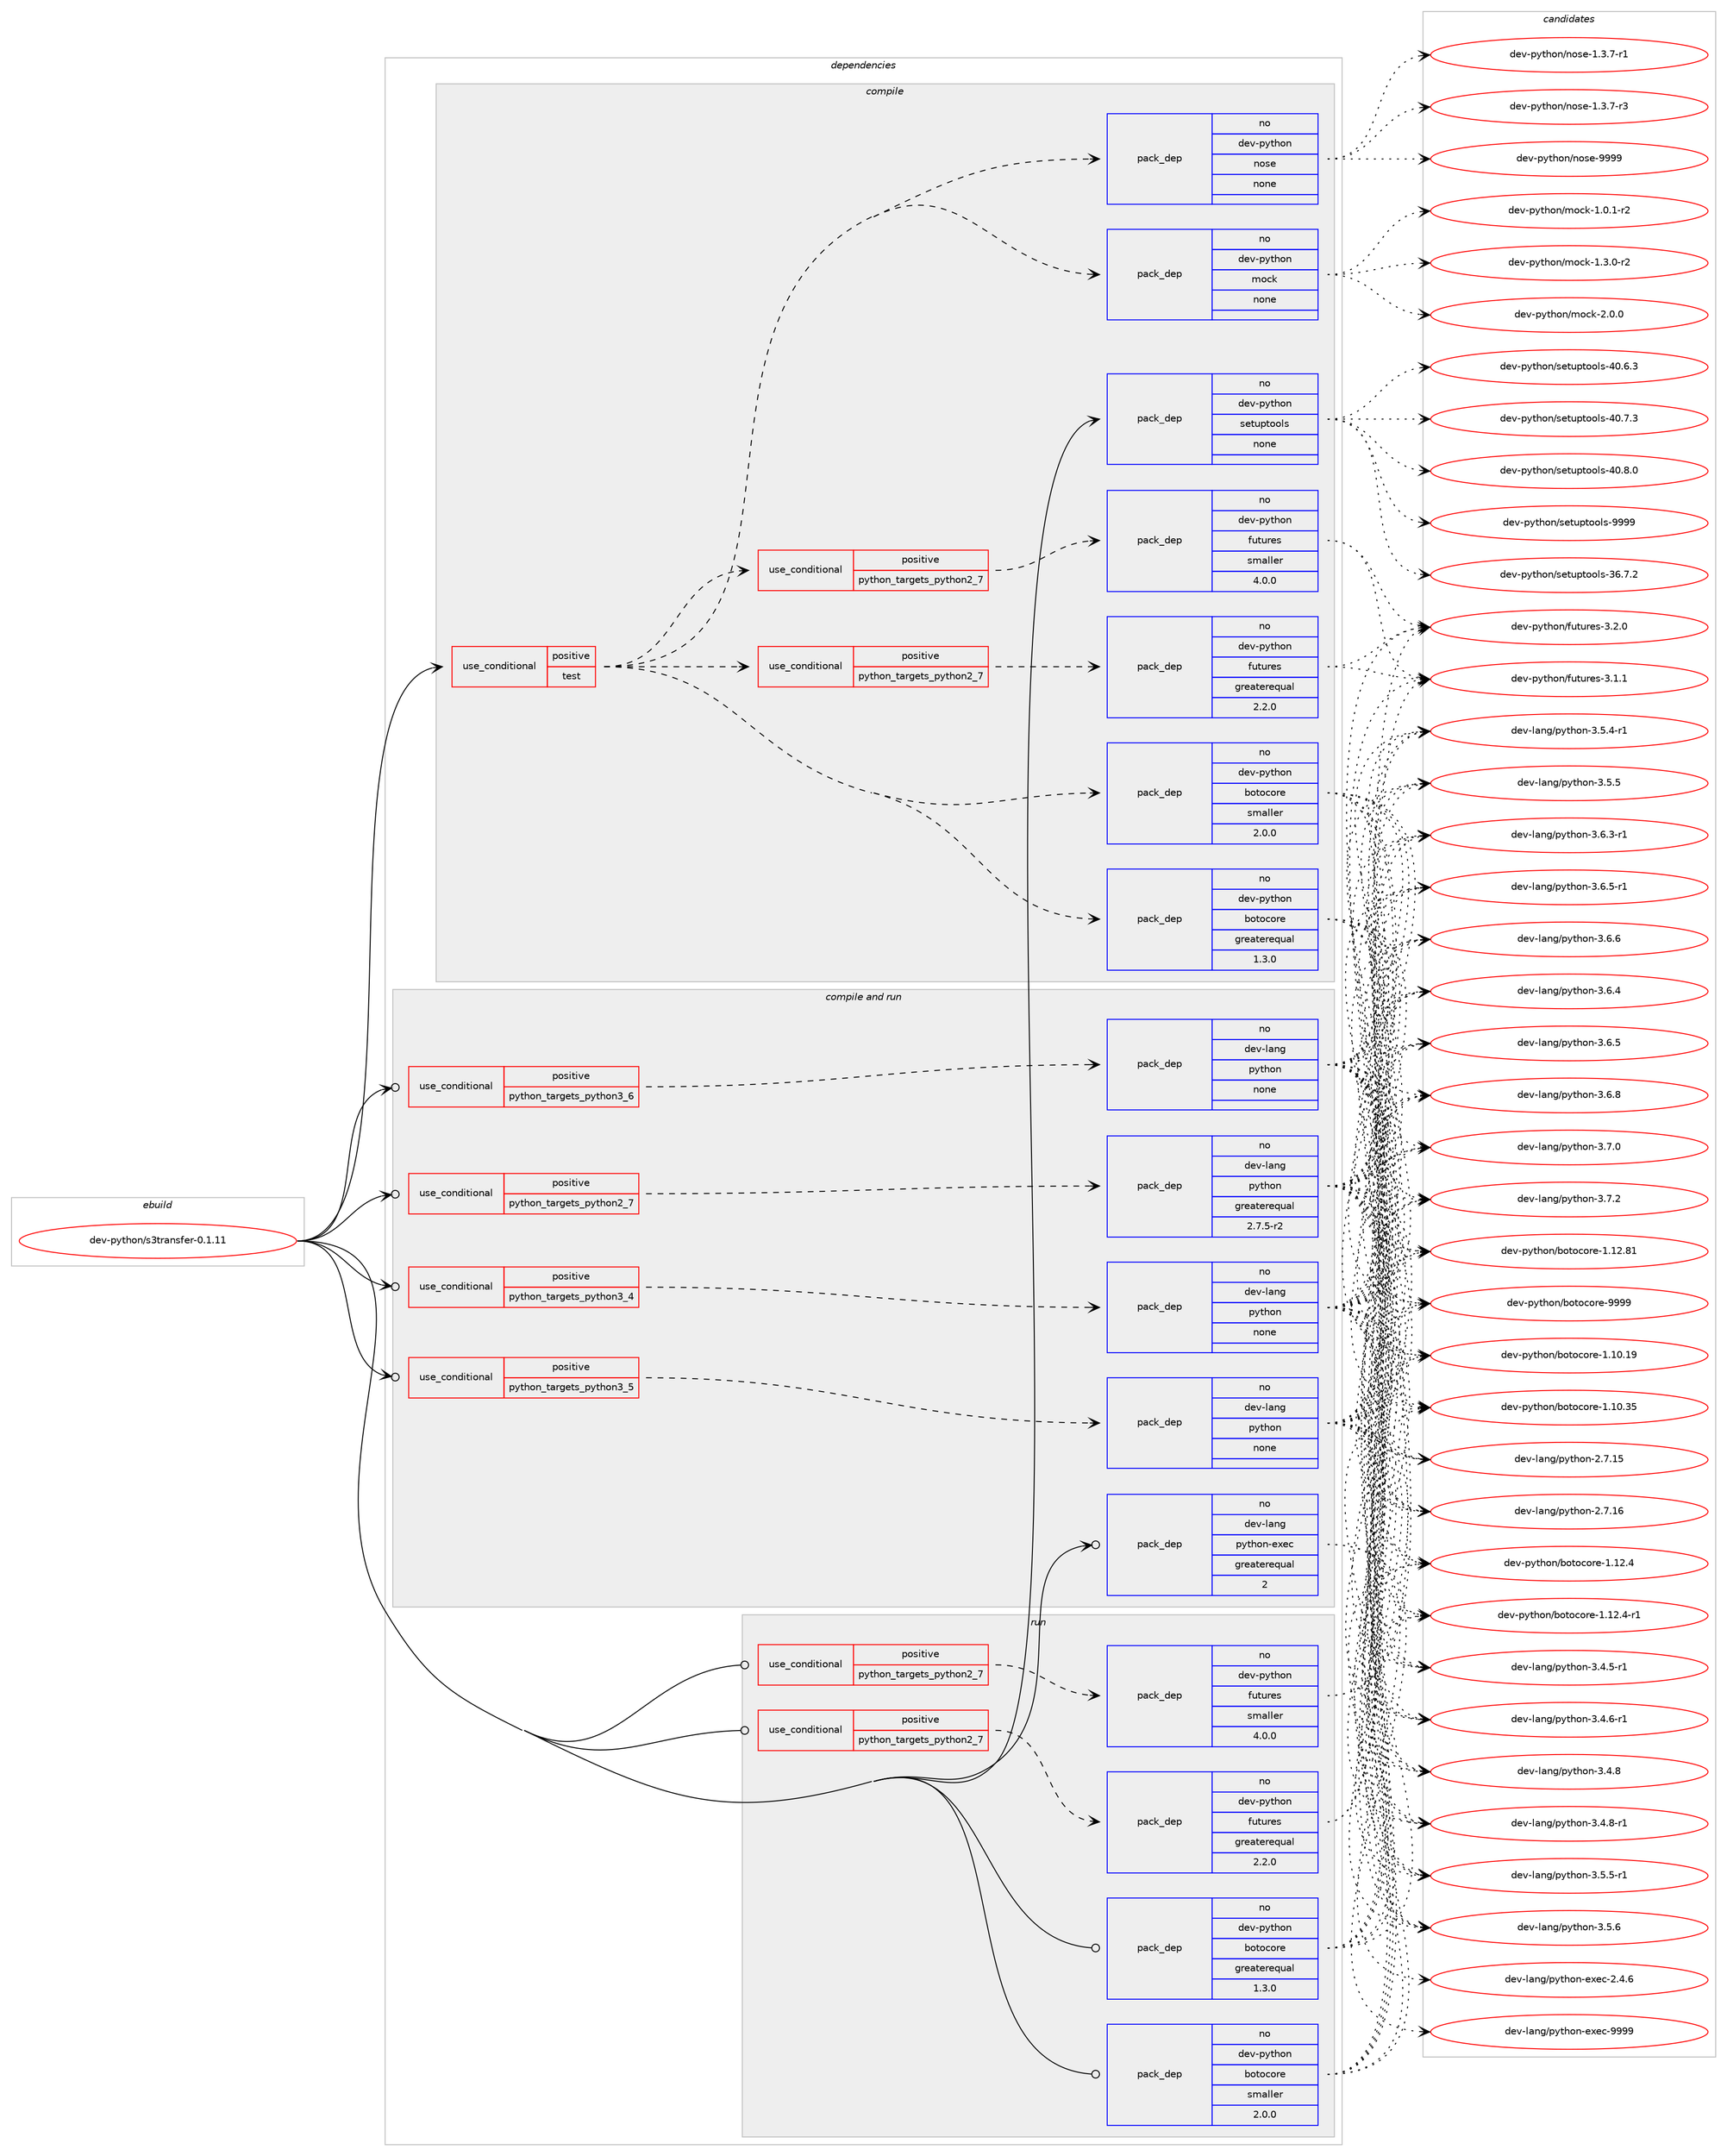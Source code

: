 digraph prolog {

# *************
# Graph options
# *************

newrank=true;
concentrate=true;
compound=true;
graph [rankdir=LR,fontname=Helvetica,fontsize=10,ranksep=1.5];#, ranksep=2.5, nodesep=0.2];
edge  [arrowhead=vee];
node  [fontname=Helvetica,fontsize=10];

# **********
# The ebuild
# **********

subgraph cluster_leftcol {
color=gray;
rank=same;
label=<<i>ebuild</i>>;
id [label="dev-python/s3transfer-0.1.11", color=red, width=4, href="../dev-python/s3transfer-0.1.11.svg"];
}

# ****************
# The dependencies
# ****************

subgraph cluster_midcol {
color=gray;
label=<<i>dependencies</i>>;
subgraph cluster_compile {
fillcolor="#eeeeee";
style=filled;
label=<<i>compile</i>>;
subgraph cond384200 {
dependency1440108 [label=<<TABLE BORDER="0" CELLBORDER="1" CELLSPACING="0" CELLPADDING="4"><TR><TD ROWSPAN="3" CELLPADDING="10">use_conditional</TD></TR><TR><TD>positive</TD></TR><TR><TD>test</TD></TR></TABLE>>, shape=none, color=red];
subgraph pack1032546 {
dependency1440109 [label=<<TABLE BORDER="0" CELLBORDER="1" CELLSPACING="0" CELLPADDING="4" WIDTH="220"><TR><TD ROWSPAN="6" CELLPADDING="30">pack_dep</TD></TR><TR><TD WIDTH="110">no</TD></TR><TR><TD>dev-python</TD></TR><TR><TD>botocore</TD></TR><TR><TD>greaterequal</TD></TR><TR><TD>1.3.0</TD></TR></TABLE>>, shape=none, color=blue];
}
dependency1440108:e -> dependency1440109:w [weight=20,style="dashed",arrowhead="vee"];
subgraph pack1032547 {
dependency1440110 [label=<<TABLE BORDER="0" CELLBORDER="1" CELLSPACING="0" CELLPADDING="4" WIDTH="220"><TR><TD ROWSPAN="6" CELLPADDING="30">pack_dep</TD></TR><TR><TD WIDTH="110">no</TD></TR><TR><TD>dev-python</TD></TR><TR><TD>botocore</TD></TR><TR><TD>smaller</TD></TR><TR><TD>2.0.0</TD></TR></TABLE>>, shape=none, color=blue];
}
dependency1440108:e -> dependency1440110:w [weight=20,style="dashed",arrowhead="vee"];
subgraph cond384201 {
dependency1440111 [label=<<TABLE BORDER="0" CELLBORDER="1" CELLSPACING="0" CELLPADDING="4"><TR><TD ROWSPAN="3" CELLPADDING="10">use_conditional</TD></TR><TR><TD>positive</TD></TR><TR><TD>python_targets_python2_7</TD></TR></TABLE>>, shape=none, color=red];
subgraph pack1032548 {
dependency1440112 [label=<<TABLE BORDER="0" CELLBORDER="1" CELLSPACING="0" CELLPADDING="4" WIDTH="220"><TR><TD ROWSPAN="6" CELLPADDING="30">pack_dep</TD></TR><TR><TD WIDTH="110">no</TD></TR><TR><TD>dev-python</TD></TR><TR><TD>futures</TD></TR><TR><TD>greaterequal</TD></TR><TR><TD>2.2.0</TD></TR></TABLE>>, shape=none, color=blue];
}
dependency1440111:e -> dependency1440112:w [weight=20,style="dashed",arrowhead="vee"];
}
dependency1440108:e -> dependency1440111:w [weight=20,style="dashed",arrowhead="vee"];
subgraph cond384202 {
dependency1440113 [label=<<TABLE BORDER="0" CELLBORDER="1" CELLSPACING="0" CELLPADDING="4"><TR><TD ROWSPAN="3" CELLPADDING="10">use_conditional</TD></TR><TR><TD>positive</TD></TR><TR><TD>python_targets_python2_7</TD></TR></TABLE>>, shape=none, color=red];
subgraph pack1032549 {
dependency1440114 [label=<<TABLE BORDER="0" CELLBORDER="1" CELLSPACING="0" CELLPADDING="4" WIDTH="220"><TR><TD ROWSPAN="6" CELLPADDING="30">pack_dep</TD></TR><TR><TD WIDTH="110">no</TD></TR><TR><TD>dev-python</TD></TR><TR><TD>futures</TD></TR><TR><TD>smaller</TD></TR><TR><TD>4.0.0</TD></TR></TABLE>>, shape=none, color=blue];
}
dependency1440113:e -> dependency1440114:w [weight=20,style="dashed",arrowhead="vee"];
}
dependency1440108:e -> dependency1440113:w [weight=20,style="dashed",arrowhead="vee"];
subgraph pack1032550 {
dependency1440115 [label=<<TABLE BORDER="0" CELLBORDER="1" CELLSPACING="0" CELLPADDING="4" WIDTH="220"><TR><TD ROWSPAN="6" CELLPADDING="30">pack_dep</TD></TR><TR><TD WIDTH="110">no</TD></TR><TR><TD>dev-python</TD></TR><TR><TD>mock</TD></TR><TR><TD>none</TD></TR><TR><TD></TD></TR></TABLE>>, shape=none, color=blue];
}
dependency1440108:e -> dependency1440115:w [weight=20,style="dashed",arrowhead="vee"];
subgraph pack1032551 {
dependency1440116 [label=<<TABLE BORDER="0" CELLBORDER="1" CELLSPACING="0" CELLPADDING="4" WIDTH="220"><TR><TD ROWSPAN="6" CELLPADDING="30">pack_dep</TD></TR><TR><TD WIDTH="110">no</TD></TR><TR><TD>dev-python</TD></TR><TR><TD>nose</TD></TR><TR><TD>none</TD></TR><TR><TD></TD></TR></TABLE>>, shape=none, color=blue];
}
dependency1440108:e -> dependency1440116:w [weight=20,style="dashed",arrowhead="vee"];
}
id:e -> dependency1440108:w [weight=20,style="solid",arrowhead="vee"];
subgraph pack1032552 {
dependency1440117 [label=<<TABLE BORDER="0" CELLBORDER="1" CELLSPACING="0" CELLPADDING="4" WIDTH="220"><TR><TD ROWSPAN="6" CELLPADDING="30">pack_dep</TD></TR><TR><TD WIDTH="110">no</TD></TR><TR><TD>dev-python</TD></TR><TR><TD>setuptools</TD></TR><TR><TD>none</TD></TR><TR><TD></TD></TR></TABLE>>, shape=none, color=blue];
}
id:e -> dependency1440117:w [weight=20,style="solid",arrowhead="vee"];
}
subgraph cluster_compileandrun {
fillcolor="#eeeeee";
style=filled;
label=<<i>compile and run</i>>;
subgraph cond384203 {
dependency1440118 [label=<<TABLE BORDER="0" CELLBORDER="1" CELLSPACING="0" CELLPADDING="4"><TR><TD ROWSPAN="3" CELLPADDING="10">use_conditional</TD></TR><TR><TD>positive</TD></TR><TR><TD>python_targets_python2_7</TD></TR></TABLE>>, shape=none, color=red];
subgraph pack1032553 {
dependency1440119 [label=<<TABLE BORDER="0" CELLBORDER="1" CELLSPACING="0" CELLPADDING="4" WIDTH="220"><TR><TD ROWSPAN="6" CELLPADDING="30">pack_dep</TD></TR><TR><TD WIDTH="110">no</TD></TR><TR><TD>dev-lang</TD></TR><TR><TD>python</TD></TR><TR><TD>greaterequal</TD></TR><TR><TD>2.7.5-r2</TD></TR></TABLE>>, shape=none, color=blue];
}
dependency1440118:e -> dependency1440119:w [weight=20,style="dashed",arrowhead="vee"];
}
id:e -> dependency1440118:w [weight=20,style="solid",arrowhead="odotvee"];
subgraph cond384204 {
dependency1440120 [label=<<TABLE BORDER="0" CELLBORDER="1" CELLSPACING="0" CELLPADDING="4"><TR><TD ROWSPAN="3" CELLPADDING="10">use_conditional</TD></TR><TR><TD>positive</TD></TR><TR><TD>python_targets_python3_4</TD></TR></TABLE>>, shape=none, color=red];
subgraph pack1032554 {
dependency1440121 [label=<<TABLE BORDER="0" CELLBORDER="1" CELLSPACING="0" CELLPADDING="4" WIDTH="220"><TR><TD ROWSPAN="6" CELLPADDING="30">pack_dep</TD></TR><TR><TD WIDTH="110">no</TD></TR><TR><TD>dev-lang</TD></TR><TR><TD>python</TD></TR><TR><TD>none</TD></TR><TR><TD></TD></TR></TABLE>>, shape=none, color=blue];
}
dependency1440120:e -> dependency1440121:w [weight=20,style="dashed",arrowhead="vee"];
}
id:e -> dependency1440120:w [weight=20,style="solid",arrowhead="odotvee"];
subgraph cond384205 {
dependency1440122 [label=<<TABLE BORDER="0" CELLBORDER="1" CELLSPACING="0" CELLPADDING="4"><TR><TD ROWSPAN="3" CELLPADDING="10">use_conditional</TD></TR><TR><TD>positive</TD></TR><TR><TD>python_targets_python3_5</TD></TR></TABLE>>, shape=none, color=red];
subgraph pack1032555 {
dependency1440123 [label=<<TABLE BORDER="0" CELLBORDER="1" CELLSPACING="0" CELLPADDING="4" WIDTH="220"><TR><TD ROWSPAN="6" CELLPADDING="30">pack_dep</TD></TR><TR><TD WIDTH="110">no</TD></TR><TR><TD>dev-lang</TD></TR><TR><TD>python</TD></TR><TR><TD>none</TD></TR><TR><TD></TD></TR></TABLE>>, shape=none, color=blue];
}
dependency1440122:e -> dependency1440123:w [weight=20,style="dashed",arrowhead="vee"];
}
id:e -> dependency1440122:w [weight=20,style="solid",arrowhead="odotvee"];
subgraph cond384206 {
dependency1440124 [label=<<TABLE BORDER="0" CELLBORDER="1" CELLSPACING="0" CELLPADDING="4"><TR><TD ROWSPAN="3" CELLPADDING="10">use_conditional</TD></TR><TR><TD>positive</TD></TR><TR><TD>python_targets_python3_6</TD></TR></TABLE>>, shape=none, color=red];
subgraph pack1032556 {
dependency1440125 [label=<<TABLE BORDER="0" CELLBORDER="1" CELLSPACING="0" CELLPADDING="4" WIDTH="220"><TR><TD ROWSPAN="6" CELLPADDING="30">pack_dep</TD></TR><TR><TD WIDTH="110">no</TD></TR><TR><TD>dev-lang</TD></TR><TR><TD>python</TD></TR><TR><TD>none</TD></TR><TR><TD></TD></TR></TABLE>>, shape=none, color=blue];
}
dependency1440124:e -> dependency1440125:w [weight=20,style="dashed",arrowhead="vee"];
}
id:e -> dependency1440124:w [weight=20,style="solid",arrowhead="odotvee"];
subgraph pack1032557 {
dependency1440126 [label=<<TABLE BORDER="0" CELLBORDER="1" CELLSPACING="0" CELLPADDING="4" WIDTH="220"><TR><TD ROWSPAN="6" CELLPADDING="30">pack_dep</TD></TR><TR><TD WIDTH="110">no</TD></TR><TR><TD>dev-lang</TD></TR><TR><TD>python-exec</TD></TR><TR><TD>greaterequal</TD></TR><TR><TD>2</TD></TR></TABLE>>, shape=none, color=blue];
}
id:e -> dependency1440126:w [weight=20,style="solid",arrowhead="odotvee"];
}
subgraph cluster_run {
fillcolor="#eeeeee";
style=filled;
label=<<i>run</i>>;
subgraph cond384207 {
dependency1440127 [label=<<TABLE BORDER="0" CELLBORDER="1" CELLSPACING="0" CELLPADDING="4"><TR><TD ROWSPAN="3" CELLPADDING="10">use_conditional</TD></TR><TR><TD>positive</TD></TR><TR><TD>python_targets_python2_7</TD></TR></TABLE>>, shape=none, color=red];
subgraph pack1032558 {
dependency1440128 [label=<<TABLE BORDER="0" CELLBORDER="1" CELLSPACING="0" CELLPADDING="4" WIDTH="220"><TR><TD ROWSPAN="6" CELLPADDING="30">pack_dep</TD></TR><TR><TD WIDTH="110">no</TD></TR><TR><TD>dev-python</TD></TR><TR><TD>futures</TD></TR><TR><TD>greaterequal</TD></TR><TR><TD>2.2.0</TD></TR></TABLE>>, shape=none, color=blue];
}
dependency1440127:e -> dependency1440128:w [weight=20,style="dashed",arrowhead="vee"];
}
id:e -> dependency1440127:w [weight=20,style="solid",arrowhead="odot"];
subgraph cond384208 {
dependency1440129 [label=<<TABLE BORDER="0" CELLBORDER="1" CELLSPACING="0" CELLPADDING="4"><TR><TD ROWSPAN="3" CELLPADDING="10">use_conditional</TD></TR><TR><TD>positive</TD></TR><TR><TD>python_targets_python2_7</TD></TR></TABLE>>, shape=none, color=red];
subgraph pack1032559 {
dependency1440130 [label=<<TABLE BORDER="0" CELLBORDER="1" CELLSPACING="0" CELLPADDING="4" WIDTH="220"><TR><TD ROWSPAN="6" CELLPADDING="30">pack_dep</TD></TR><TR><TD WIDTH="110">no</TD></TR><TR><TD>dev-python</TD></TR><TR><TD>futures</TD></TR><TR><TD>smaller</TD></TR><TR><TD>4.0.0</TD></TR></TABLE>>, shape=none, color=blue];
}
dependency1440129:e -> dependency1440130:w [weight=20,style="dashed",arrowhead="vee"];
}
id:e -> dependency1440129:w [weight=20,style="solid",arrowhead="odot"];
subgraph pack1032560 {
dependency1440131 [label=<<TABLE BORDER="0" CELLBORDER="1" CELLSPACING="0" CELLPADDING="4" WIDTH="220"><TR><TD ROWSPAN="6" CELLPADDING="30">pack_dep</TD></TR><TR><TD WIDTH="110">no</TD></TR><TR><TD>dev-python</TD></TR><TR><TD>botocore</TD></TR><TR><TD>greaterequal</TD></TR><TR><TD>1.3.0</TD></TR></TABLE>>, shape=none, color=blue];
}
id:e -> dependency1440131:w [weight=20,style="solid",arrowhead="odot"];
subgraph pack1032561 {
dependency1440132 [label=<<TABLE BORDER="0" CELLBORDER="1" CELLSPACING="0" CELLPADDING="4" WIDTH="220"><TR><TD ROWSPAN="6" CELLPADDING="30">pack_dep</TD></TR><TR><TD WIDTH="110">no</TD></TR><TR><TD>dev-python</TD></TR><TR><TD>botocore</TD></TR><TR><TD>smaller</TD></TR><TR><TD>2.0.0</TD></TR></TABLE>>, shape=none, color=blue];
}
id:e -> dependency1440132:w [weight=20,style="solid",arrowhead="odot"];
}
}

# **************
# The candidates
# **************

subgraph cluster_choices {
rank=same;
color=gray;
label=<<i>candidates</i>>;

subgraph choice1032546 {
color=black;
nodesep=1;
choice100101118451121211161041111104798111116111991111141014549464948464957 [label="dev-python/botocore-1.10.19", color=red, width=4,href="../dev-python/botocore-1.10.19.svg"];
choice100101118451121211161041111104798111116111991111141014549464948465153 [label="dev-python/botocore-1.10.35", color=red, width=4,href="../dev-python/botocore-1.10.35.svg"];
choice1001011184511212111610411111047981111161119911111410145494649504652 [label="dev-python/botocore-1.12.4", color=red, width=4,href="../dev-python/botocore-1.12.4.svg"];
choice10010111845112121116104111110479811111611199111114101454946495046524511449 [label="dev-python/botocore-1.12.4-r1", color=red, width=4,href="../dev-python/botocore-1.12.4-r1.svg"];
choice100101118451121211161041111104798111116111991111141014549464950465649 [label="dev-python/botocore-1.12.81", color=red, width=4,href="../dev-python/botocore-1.12.81.svg"];
choice100101118451121211161041111104798111116111991111141014557575757 [label="dev-python/botocore-9999", color=red, width=4,href="../dev-python/botocore-9999.svg"];
dependency1440109:e -> choice100101118451121211161041111104798111116111991111141014549464948464957:w [style=dotted,weight="100"];
dependency1440109:e -> choice100101118451121211161041111104798111116111991111141014549464948465153:w [style=dotted,weight="100"];
dependency1440109:e -> choice1001011184511212111610411111047981111161119911111410145494649504652:w [style=dotted,weight="100"];
dependency1440109:e -> choice10010111845112121116104111110479811111611199111114101454946495046524511449:w [style=dotted,weight="100"];
dependency1440109:e -> choice100101118451121211161041111104798111116111991111141014549464950465649:w [style=dotted,weight="100"];
dependency1440109:e -> choice100101118451121211161041111104798111116111991111141014557575757:w [style=dotted,weight="100"];
}
subgraph choice1032547 {
color=black;
nodesep=1;
choice100101118451121211161041111104798111116111991111141014549464948464957 [label="dev-python/botocore-1.10.19", color=red, width=4,href="../dev-python/botocore-1.10.19.svg"];
choice100101118451121211161041111104798111116111991111141014549464948465153 [label="dev-python/botocore-1.10.35", color=red, width=4,href="../dev-python/botocore-1.10.35.svg"];
choice1001011184511212111610411111047981111161119911111410145494649504652 [label="dev-python/botocore-1.12.4", color=red, width=4,href="../dev-python/botocore-1.12.4.svg"];
choice10010111845112121116104111110479811111611199111114101454946495046524511449 [label="dev-python/botocore-1.12.4-r1", color=red, width=4,href="../dev-python/botocore-1.12.4-r1.svg"];
choice100101118451121211161041111104798111116111991111141014549464950465649 [label="dev-python/botocore-1.12.81", color=red, width=4,href="../dev-python/botocore-1.12.81.svg"];
choice100101118451121211161041111104798111116111991111141014557575757 [label="dev-python/botocore-9999", color=red, width=4,href="../dev-python/botocore-9999.svg"];
dependency1440110:e -> choice100101118451121211161041111104798111116111991111141014549464948464957:w [style=dotted,weight="100"];
dependency1440110:e -> choice100101118451121211161041111104798111116111991111141014549464948465153:w [style=dotted,weight="100"];
dependency1440110:e -> choice1001011184511212111610411111047981111161119911111410145494649504652:w [style=dotted,weight="100"];
dependency1440110:e -> choice10010111845112121116104111110479811111611199111114101454946495046524511449:w [style=dotted,weight="100"];
dependency1440110:e -> choice100101118451121211161041111104798111116111991111141014549464950465649:w [style=dotted,weight="100"];
dependency1440110:e -> choice100101118451121211161041111104798111116111991111141014557575757:w [style=dotted,weight="100"];
}
subgraph choice1032548 {
color=black;
nodesep=1;
choice1001011184511212111610411111047102117116117114101115455146494649 [label="dev-python/futures-3.1.1", color=red, width=4,href="../dev-python/futures-3.1.1.svg"];
choice1001011184511212111610411111047102117116117114101115455146504648 [label="dev-python/futures-3.2.0", color=red, width=4,href="../dev-python/futures-3.2.0.svg"];
dependency1440112:e -> choice1001011184511212111610411111047102117116117114101115455146494649:w [style=dotted,weight="100"];
dependency1440112:e -> choice1001011184511212111610411111047102117116117114101115455146504648:w [style=dotted,weight="100"];
}
subgraph choice1032549 {
color=black;
nodesep=1;
choice1001011184511212111610411111047102117116117114101115455146494649 [label="dev-python/futures-3.1.1", color=red, width=4,href="../dev-python/futures-3.1.1.svg"];
choice1001011184511212111610411111047102117116117114101115455146504648 [label="dev-python/futures-3.2.0", color=red, width=4,href="../dev-python/futures-3.2.0.svg"];
dependency1440114:e -> choice1001011184511212111610411111047102117116117114101115455146494649:w [style=dotted,weight="100"];
dependency1440114:e -> choice1001011184511212111610411111047102117116117114101115455146504648:w [style=dotted,weight="100"];
}
subgraph choice1032550 {
color=black;
nodesep=1;
choice1001011184511212111610411111047109111991074549464846494511450 [label="dev-python/mock-1.0.1-r2", color=red, width=4,href="../dev-python/mock-1.0.1-r2.svg"];
choice1001011184511212111610411111047109111991074549465146484511450 [label="dev-python/mock-1.3.0-r2", color=red, width=4,href="../dev-python/mock-1.3.0-r2.svg"];
choice100101118451121211161041111104710911199107455046484648 [label="dev-python/mock-2.0.0", color=red, width=4,href="../dev-python/mock-2.0.0.svg"];
dependency1440115:e -> choice1001011184511212111610411111047109111991074549464846494511450:w [style=dotted,weight="100"];
dependency1440115:e -> choice1001011184511212111610411111047109111991074549465146484511450:w [style=dotted,weight="100"];
dependency1440115:e -> choice100101118451121211161041111104710911199107455046484648:w [style=dotted,weight="100"];
}
subgraph choice1032551 {
color=black;
nodesep=1;
choice10010111845112121116104111110471101111151014549465146554511449 [label="dev-python/nose-1.3.7-r1", color=red, width=4,href="../dev-python/nose-1.3.7-r1.svg"];
choice10010111845112121116104111110471101111151014549465146554511451 [label="dev-python/nose-1.3.7-r3", color=red, width=4,href="../dev-python/nose-1.3.7-r3.svg"];
choice10010111845112121116104111110471101111151014557575757 [label="dev-python/nose-9999", color=red, width=4,href="../dev-python/nose-9999.svg"];
dependency1440116:e -> choice10010111845112121116104111110471101111151014549465146554511449:w [style=dotted,weight="100"];
dependency1440116:e -> choice10010111845112121116104111110471101111151014549465146554511451:w [style=dotted,weight="100"];
dependency1440116:e -> choice10010111845112121116104111110471101111151014557575757:w [style=dotted,weight="100"];
}
subgraph choice1032552 {
color=black;
nodesep=1;
choice100101118451121211161041111104711510111611711211611111110811545515446554650 [label="dev-python/setuptools-36.7.2", color=red, width=4,href="../dev-python/setuptools-36.7.2.svg"];
choice100101118451121211161041111104711510111611711211611111110811545524846544651 [label="dev-python/setuptools-40.6.3", color=red, width=4,href="../dev-python/setuptools-40.6.3.svg"];
choice100101118451121211161041111104711510111611711211611111110811545524846554651 [label="dev-python/setuptools-40.7.3", color=red, width=4,href="../dev-python/setuptools-40.7.3.svg"];
choice100101118451121211161041111104711510111611711211611111110811545524846564648 [label="dev-python/setuptools-40.8.0", color=red, width=4,href="../dev-python/setuptools-40.8.0.svg"];
choice10010111845112121116104111110471151011161171121161111111081154557575757 [label="dev-python/setuptools-9999", color=red, width=4,href="../dev-python/setuptools-9999.svg"];
dependency1440117:e -> choice100101118451121211161041111104711510111611711211611111110811545515446554650:w [style=dotted,weight="100"];
dependency1440117:e -> choice100101118451121211161041111104711510111611711211611111110811545524846544651:w [style=dotted,weight="100"];
dependency1440117:e -> choice100101118451121211161041111104711510111611711211611111110811545524846554651:w [style=dotted,weight="100"];
dependency1440117:e -> choice100101118451121211161041111104711510111611711211611111110811545524846564648:w [style=dotted,weight="100"];
dependency1440117:e -> choice10010111845112121116104111110471151011161171121161111111081154557575757:w [style=dotted,weight="100"];
}
subgraph choice1032553 {
color=black;
nodesep=1;
choice10010111845108971101034711212111610411111045504655464953 [label="dev-lang/python-2.7.15", color=red, width=4,href="../dev-lang/python-2.7.15.svg"];
choice10010111845108971101034711212111610411111045504655464954 [label="dev-lang/python-2.7.16", color=red, width=4,href="../dev-lang/python-2.7.16.svg"];
choice1001011184510897110103471121211161041111104551465246534511449 [label="dev-lang/python-3.4.5-r1", color=red, width=4,href="../dev-lang/python-3.4.5-r1.svg"];
choice1001011184510897110103471121211161041111104551465246544511449 [label="dev-lang/python-3.4.6-r1", color=red, width=4,href="../dev-lang/python-3.4.6-r1.svg"];
choice100101118451089711010347112121116104111110455146524656 [label="dev-lang/python-3.4.8", color=red, width=4,href="../dev-lang/python-3.4.8.svg"];
choice1001011184510897110103471121211161041111104551465246564511449 [label="dev-lang/python-3.4.8-r1", color=red, width=4,href="../dev-lang/python-3.4.8-r1.svg"];
choice1001011184510897110103471121211161041111104551465346524511449 [label="dev-lang/python-3.5.4-r1", color=red, width=4,href="../dev-lang/python-3.5.4-r1.svg"];
choice100101118451089711010347112121116104111110455146534653 [label="dev-lang/python-3.5.5", color=red, width=4,href="../dev-lang/python-3.5.5.svg"];
choice1001011184510897110103471121211161041111104551465346534511449 [label="dev-lang/python-3.5.5-r1", color=red, width=4,href="../dev-lang/python-3.5.5-r1.svg"];
choice100101118451089711010347112121116104111110455146534654 [label="dev-lang/python-3.5.6", color=red, width=4,href="../dev-lang/python-3.5.6.svg"];
choice1001011184510897110103471121211161041111104551465446514511449 [label="dev-lang/python-3.6.3-r1", color=red, width=4,href="../dev-lang/python-3.6.3-r1.svg"];
choice100101118451089711010347112121116104111110455146544652 [label="dev-lang/python-3.6.4", color=red, width=4,href="../dev-lang/python-3.6.4.svg"];
choice100101118451089711010347112121116104111110455146544653 [label="dev-lang/python-3.6.5", color=red, width=4,href="../dev-lang/python-3.6.5.svg"];
choice1001011184510897110103471121211161041111104551465446534511449 [label="dev-lang/python-3.6.5-r1", color=red, width=4,href="../dev-lang/python-3.6.5-r1.svg"];
choice100101118451089711010347112121116104111110455146544654 [label="dev-lang/python-3.6.6", color=red, width=4,href="../dev-lang/python-3.6.6.svg"];
choice100101118451089711010347112121116104111110455146544656 [label="dev-lang/python-3.6.8", color=red, width=4,href="../dev-lang/python-3.6.8.svg"];
choice100101118451089711010347112121116104111110455146554648 [label="dev-lang/python-3.7.0", color=red, width=4,href="../dev-lang/python-3.7.0.svg"];
choice100101118451089711010347112121116104111110455146554650 [label="dev-lang/python-3.7.2", color=red, width=4,href="../dev-lang/python-3.7.2.svg"];
dependency1440119:e -> choice10010111845108971101034711212111610411111045504655464953:w [style=dotted,weight="100"];
dependency1440119:e -> choice10010111845108971101034711212111610411111045504655464954:w [style=dotted,weight="100"];
dependency1440119:e -> choice1001011184510897110103471121211161041111104551465246534511449:w [style=dotted,weight="100"];
dependency1440119:e -> choice1001011184510897110103471121211161041111104551465246544511449:w [style=dotted,weight="100"];
dependency1440119:e -> choice100101118451089711010347112121116104111110455146524656:w [style=dotted,weight="100"];
dependency1440119:e -> choice1001011184510897110103471121211161041111104551465246564511449:w [style=dotted,weight="100"];
dependency1440119:e -> choice1001011184510897110103471121211161041111104551465346524511449:w [style=dotted,weight="100"];
dependency1440119:e -> choice100101118451089711010347112121116104111110455146534653:w [style=dotted,weight="100"];
dependency1440119:e -> choice1001011184510897110103471121211161041111104551465346534511449:w [style=dotted,weight="100"];
dependency1440119:e -> choice100101118451089711010347112121116104111110455146534654:w [style=dotted,weight="100"];
dependency1440119:e -> choice1001011184510897110103471121211161041111104551465446514511449:w [style=dotted,weight="100"];
dependency1440119:e -> choice100101118451089711010347112121116104111110455146544652:w [style=dotted,weight="100"];
dependency1440119:e -> choice100101118451089711010347112121116104111110455146544653:w [style=dotted,weight="100"];
dependency1440119:e -> choice1001011184510897110103471121211161041111104551465446534511449:w [style=dotted,weight="100"];
dependency1440119:e -> choice100101118451089711010347112121116104111110455146544654:w [style=dotted,weight="100"];
dependency1440119:e -> choice100101118451089711010347112121116104111110455146544656:w [style=dotted,weight="100"];
dependency1440119:e -> choice100101118451089711010347112121116104111110455146554648:w [style=dotted,weight="100"];
dependency1440119:e -> choice100101118451089711010347112121116104111110455146554650:w [style=dotted,weight="100"];
}
subgraph choice1032554 {
color=black;
nodesep=1;
choice10010111845108971101034711212111610411111045504655464953 [label="dev-lang/python-2.7.15", color=red, width=4,href="../dev-lang/python-2.7.15.svg"];
choice10010111845108971101034711212111610411111045504655464954 [label="dev-lang/python-2.7.16", color=red, width=4,href="../dev-lang/python-2.7.16.svg"];
choice1001011184510897110103471121211161041111104551465246534511449 [label="dev-lang/python-3.4.5-r1", color=red, width=4,href="../dev-lang/python-3.4.5-r1.svg"];
choice1001011184510897110103471121211161041111104551465246544511449 [label="dev-lang/python-3.4.6-r1", color=red, width=4,href="../dev-lang/python-3.4.6-r1.svg"];
choice100101118451089711010347112121116104111110455146524656 [label="dev-lang/python-3.4.8", color=red, width=4,href="../dev-lang/python-3.4.8.svg"];
choice1001011184510897110103471121211161041111104551465246564511449 [label="dev-lang/python-3.4.8-r1", color=red, width=4,href="../dev-lang/python-3.4.8-r1.svg"];
choice1001011184510897110103471121211161041111104551465346524511449 [label="dev-lang/python-3.5.4-r1", color=red, width=4,href="../dev-lang/python-3.5.4-r1.svg"];
choice100101118451089711010347112121116104111110455146534653 [label="dev-lang/python-3.5.5", color=red, width=4,href="../dev-lang/python-3.5.5.svg"];
choice1001011184510897110103471121211161041111104551465346534511449 [label="dev-lang/python-3.5.5-r1", color=red, width=4,href="../dev-lang/python-3.5.5-r1.svg"];
choice100101118451089711010347112121116104111110455146534654 [label="dev-lang/python-3.5.6", color=red, width=4,href="../dev-lang/python-3.5.6.svg"];
choice1001011184510897110103471121211161041111104551465446514511449 [label="dev-lang/python-3.6.3-r1", color=red, width=4,href="../dev-lang/python-3.6.3-r1.svg"];
choice100101118451089711010347112121116104111110455146544652 [label="dev-lang/python-3.6.4", color=red, width=4,href="../dev-lang/python-3.6.4.svg"];
choice100101118451089711010347112121116104111110455146544653 [label="dev-lang/python-3.6.5", color=red, width=4,href="../dev-lang/python-3.6.5.svg"];
choice1001011184510897110103471121211161041111104551465446534511449 [label="dev-lang/python-3.6.5-r1", color=red, width=4,href="../dev-lang/python-3.6.5-r1.svg"];
choice100101118451089711010347112121116104111110455146544654 [label="dev-lang/python-3.6.6", color=red, width=4,href="../dev-lang/python-3.6.6.svg"];
choice100101118451089711010347112121116104111110455146544656 [label="dev-lang/python-3.6.8", color=red, width=4,href="../dev-lang/python-3.6.8.svg"];
choice100101118451089711010347112121116104111110455146554648 [label="dev-lang/python-3.7.0", color=red, width=4,href="../dev-lang/python-3.7.0.svg"];
choice100101118451089711010347112121116104111110455146554650 [label="dev-lang/python-3.7.2", color=red, width=4,href="../dev-lang/python-3.7.2.svg"];
dependency1440121:e -> choice10010111845108971101034711212111610411111045504655464953:w [style=dotted,weight="100"];
dependency1440121:e -> choice10010111845108971101034711212111610411111045504655464954:w [style=dotted,weight="100"];
dependency1440121:e -> choice1001011184510897110103471121211161041111104551465246534511449:w [style=dotted,weight="100"];
dependency1440121:e -> choice1001011184510897110103471121211161041111104551465246544511449:w [style=dotted,weight="100"];
dependency1440121:e -> choice100101118451089711010347112121116104111110455146524656:w [style=dotted,weight="100"];
dependency1440121:e -> choice1001011184510897110103471121211161041111104551465246564511449:w [style=dotted,weight="100"];
dependency1440121:e -> choice1001011184510897110103471121211161041111104551465346524511449:w [style=dotted,weight="100"];
dependency1440121:e -> choice100101118451089711010347112121116104111110455146534653:w [style=dotted,weight="100"];
dependency1440121:e -> choice1001011184510897110103471121211161041111104551465346534511449:w [style=dotted,weight="100"];
dependency1440121:e -> choice100101118451089711010347112121116104111110455146534654:w [style=dotted,weight="100"];
dependency1440121:e -> choice1001011184510897110103471121211161041111104551465446514511449:w [style=dotted,weight="100"];
dependency1440121:e -> choice100101118451089711010347112121116104111110455146544652:w [style=dotted,weight="100"];
dependency1440121:e -> choice100101118451089711010347112121116104111110455146544653:w [style=dotted,weight="100"];
dependency1440121:e -> choice1001011184510897110103471121211161041111104551465446534511449:w [style=dotted,weight="100"];
dependency1440121:e -> choice100101118451089711010347112121116104111110455146544654:w [style=dotted,weight="100"];
dependency1440121:e -> choice100101118451089711010347112121116104111110455146544656:w [style=dotted,weight="100"];
dependency1440121:e -> choice100101118451089711010347112121116104111110455146554648:w [style=dotted,weight="100"];
dependency1440121:e -> choice100101118451089711010347112121116104111110455146554650:w [style=dotted,weight="100"];
}
subgraph choice1032555 {
color=black;
nodesep=1;
choice10010111845108971101034711212111610411111045504655464953 [label="dev-lang/python-2.7.15", color=red, width=4,href="../dev-lang/python-2.7.15.svg"];
choice10010111845108971101034711212111610411111045504655464954 [label="dev-lang/python-2.7.16", color=red, width=4,href="../dev-lang/python-2.7.16.svg"];
choice1001011184510897110103471121211161041111104551465246534511449 [label="dev-lang/python-3.4.5-r1", color=red, width=4,href="../dev-lang/python-3.4.5-r1.svg"];
choice1001011184510897110103471121211161041111104551465246544511449 [label="dev-lang/python-3.4.6-r1", color=red, width=4,href="../dev-lang/python-3.4.6-r1.svg"];
choice100101118451089711010347112121116104111110455146524656 [label="dev-lang/python-3.4.8", color=red, width=4,href="../dev-lang/python-3.4.8.svg"];
choice1001011184510897110103471121211161041111104551465246564511449 [label="dev-lang/python-3.4.8-r1", color=red, width=4,href="../dev-lang/python-3.4.8-r1.svg"];
choice1001011184510897110103471121211161041111104551465346524511449 [label="dev-lang/python-3.5.4-r1", color=red, width=4,href="../dev-lang/python-3.5.4-r1.svg"];
choice100101118451089711010347112121116104111110455146534653 [label="dev-lang/python-3.5.5", color=red, width=4,href="../dev-lang/python-3.5.5.svg"];
choice1001011184510897110103471121211161041111104551465346534511449 [label="dev-lang/python-3.5.5-r1", color=red, width=4,href="../dev-lang/python-3.5.5-r1.svg"];
choice100101118451089711010347112121116104111110455146534654 [label="dev-lang/python-3.5.6", color=red, width=4,href="../dev-lang/python-3.5.6.svg"];
choice1001011184510897110103471121211161041111104551465446514511449 [label="dev-lang/python-3.6.3-r1", color=red, width=4,href="../dev-lang/python-3.6.3-r1.svg"];
choice100101118451089711010347112121116104111110455146544652 [label="dev-lang/python-3.6.4", color=red, width=4,href="../dev-lang/python-3.6.4.svg"];
choice100101118451089711010347112121116104111110455146544653 [label="dev-lang/python-3.6.5", color=red, width=4,href="../dev-lang/python-3.6.5.svg"];
choice1001011184510897110103471121211161041111104551465446534511449 [label="dev-lang/python-3.6.5-r1", color=red, width=4,href="../dev-lang/python-3.6.5-r1.svg"];
choice100101118451089711010347112121116104111110455146544654 [label="dev-lang/python-3.6.6", color=red, width=4,href="../dev-lang/python-3.6.6.svg"];
choice100101118451089711010347112121116104111110455146544656 [label="dev-lang/python-3.6.8", color=red, width=4,href="../dev-lang/python-3.6.8.svg"];
choice100101118451089711010347112121116104111110455146554648 [label="dev-lang/python-3.7.0", color=red, width=4,href="../dev-lang/python-3.7.0.svg"];
choice100101118451089711010347112121116104111110455146554650 [label="dev-lang/python-3.7.2", color=red, width=4,href="../dev-lang/python-3.7.2.svg"];
dependency1440123:e -> choice10010111845108971101034711212111610411111045504655464953:w [style=dotted,weight="100"];
dependency1440123:e -> choice10010111845108971101034711212111610411111045504655464954:w [style=dotted,weight="100"];
dependency1440123:e -> choice1001011184510897110103471121211161041111104551465246534511449:w [style=dotted,weight="100"];
dependency1440123:e -> choice1001011184510897110103471121211161041111104551465246544511449:w [style=dotted,weight="100"];
dependency1440123:e -> choice100101118451089711010347112121116104111110455146524656:w [style=dotted,weight="100"];
dependency1440123:e -> choice1001011184510897110103471121211161041111104551465246564511449:w [style=dotted,weight="100"];
dependency1440123:e -> choice1001011184510897110103471121211161041111104551465346524511449:w [style=dotted,weight="100"];
dependency1440123:e -> choice100101118451089711010347112121116104111110455146534653:w [style=dotted,weight="100"];
dependency1440123:e -> choice1001011184510897110103471121211161041111104551465346534511449:w [style=dotted,weight="100"];
dependency1440123:e -> choice100101118451089711010347112121116104111110455146534654:w [style=dotted,weight="100"];
dependency1440123:e -> choice1001011184510897110103471121211161041111104551465446514511449:w [style=dotted,weight="100"];
dependency1440123:e -> choice100101118451089711010347112121116104111110455146544652:w [style=dotted,weight="100"];
dependency1440123:e -> choice100101118451089711010347112121116104111110455146544653:w [style=dotted,weight="100"];
dependency1440123:e -> choice1001011184510897110103471121211161041111104551465446534511449:w [style=dotted,weight="100"];
dependency1440123:e -> choice100101118451089711010347112121116104111110455146544654:w [style=dotted,weight="100"];
dependency1440123:e -> choice100101118451089711010347112121116104111110455146544656:w [style=dotted,weight="100"];
dependency1440123:e -> choice100101118451089711010347112121116104111110455146554648:w [style=dotted,weight="100"];
dependency1440123:e -> choice100101118451089711010347112121116104111110455146554650:w [style=dotted,weight="100"];
}
subgraph choice1032556 {
color=black;
nodesep=1;
choice10010111845108971101034711212111610411111045504655464953 [label="dev-lang/python-2.7.15", color=red, width=4,href="../dev-lang/python-2.7.15.svg"];
choice10010111845108971101034711212111610411111045504655464954 [label="dev-lang/python-2.7.16", color=red, width=4,href="../dev-lang/python-2.7.16.svg"];
choice1001011184510897110103471121211161041111104551465246534511449 [label="dev-lang/python-3.4.5-r1", color=red, width=4,href="../dev-lang/python-3.4.5-r1.svg"];
choice1001011184510897110103471121211161041111104551465246544511449 [label="dev-lang/python-3.4.6-r1", color=red, width=4,href="../dev-lang/python-3.4.6-r1.svg"];
choice100101118451089711010347112121116104111110455146524656 [label="dev-lang/python-3.4.8", color=red, width=4,href="../dev-lang/python-3.4.8.svg"];
choice1001011184510897110103471121211161041111104551465246564511449 [label="dev-lang/python-3.4.8-r1", color=red, width=4,href="../dev-lang/python-3.4.8-r1.svg"];
choice1001011184510897110103471121211161041111104551465346524511449 [label="dev-lang/python-3.5.4-r1", color=red, width=4,href="../dev-lang/python-3.5.4-r1.svg"];
choice100101118451089711010347112121116104111110455146534653 [label="dev-lang/python-3.5.5", color=red, width=4,href="../dev-lang/python-3.5.5.svg"];
choice1001011184510897110103471121211161041111104551465346534511449 [label="dev-lang/python-3.5.5-r1", color=red, width=4,href="../dev-lang/python-3.5.5-r1.svg"];
choice100101118451089711010347112121116104111110455146534654 [label="dev-lang/python-3.5.6", color=red, width=4,href="../dev-lang/python-3.5.6.svg"];
choice1001011184510897110103471121211161041111104551465446514511449 [label="dev-lang/python-3.6.3-r1", color=red, width=4,href="../dev-lang/python-3.6.3-r1.svg"];
choice100101118451089711010347112121116104111110455146544652 [label="dev-lang/python-3.6.4", color=red, width=4,href="../dev-lang/python-3.6.4.svg"];
choice100101118451089711010347112121116104111110455146544653 [label="dev-lang/python-3.6.5", color=red, width=4,href="../dev-lang/python-3.6.5.svg"];
choice1001011184510897110103471121211161041111104551465446534511449 [label="dev-lang/python-3.6.5-r1", color=red, width=4,href="../dev-lang/python-3.6.5-r1.svg"];
choice100101118451089711010347112121116104111110455146544654 [label="dev-lang/python-3.6.6", color=red, width=4,href="../dev-lang/python-3.6.6.svg"];
choice100101118451089711010347112121116104111110455146544656 [label="dev-lang/python-3.6.8", color=red, width=4,href="../dev-lang/python-3.6.8.svg"];
choice100101118451089711010347112121116104111110455146554648 [label="dev-lang/python-3.7.0", color=red, width=4,href="../dev-lang/python-3.7.0.svg"];
choice100101118451089711010347112121116104111110455146554650 [label="dev-lang/python-3.7.2", color=red, width=4,href="../dev-lang/python-3.7.2.svg"];
dependency1440125:e -> choice10010111845108971101034711212111610411111045504655464953:w [style=dotted,weight="100"];
dependency1440125:e -> choice10010111845108971101034711212111610411111045504655464954:w [style=dotted,weight="100"];
dependency1440125:e -> choice1001011184510897110103471121211161041111104551465246534511449:w [style=dotted,weight="100"];
dependency1440125:e -> choice1001011184510897110103471121211161041111104551465246544511449:w [style=dotted,weight="100"];
dependency1440125:e -> choice100101118451089711010347112121116104111110455146524656:w [style=dotted,weight="100"];
dependency1440125:e -> choice1001011184510897110103471121211161041111104551465246564511449:w [style=dotted,weight="100"];
dependency1440125:e -> choice1001011184510897110103471121211161041111104551465346524511449:w [style=dotted,weight="100"];
dependency1440125:e -> choice100101118451089711010347112121116104111110455146534653:w [style=dotted,weight="100"];
dependency1440125:e -> choice1001011184510897110103471121211161041111104551465346534511449:w [style=dotted,weight="100"];
dependency1440125:e -> choice100101118451089711010347112121116104111110455146534654:w [style=dotted,weight="100"];
dependency1440125:e -> choice1001011184510897110103471121211161041111104551465446514511449:w [style=dotted,weight="100"];
dependency1440125:e -> choice100101118451089711010347112121116104111110455146544652:w [style=dotted,weight="100"];
dependency1440125:e -> choice100101118451089711010347112121116104111110455146544653:w [style=dotted,weight="100"];
dependency1440125:e -> choice1001011184510897110103471121211161041111104551465446534511449:w [style=dotted,weight="100"];
dependency1440125:e -> choice100101118451089711010347112121116104111110455146544654:w [style=dotted,weight="100"];
dependency1440125:e -> choice100101118451089711010347112121116104111110455146544656:w [style=dotted,weight="100"];
dependency1440125:e -> choice100101118451089711010347112121116104111110455146554648:w [style=dotted,weight="100"];
dependency1440125:e -> choice100101118451089711010347112121116104111110455146554650:w [style=dotted,weight="100"];
}
subgraph choice1032557 {
color=black;
nodesep=1;
choice1001011184510897110103471121211161041111104510112010199455046524654 [label="dev-lang/python-exec-2.4.6", color=red, width=4,href="../dev-lang/python-exec-2.4.6.svg"];
choice10010111845108971101034711212111610411111045101120101994557575757 [label="dev-lang/python-exec-9999", color=red, width=4,href="../dev-lang/python-exec-9999.svg"];
dependency1440126:e -> choice1001011184510897110103471121211161041111104510112010199455046524654:w [style=dotted,weight="100"];
dependency1440126:e -> choice10010111845108971101034711212111610411111045101120101994557575757:w [style=dotted,weight="100"];
}
subgraph choice1032558 {
color=black;
nodesep=1;
choice1001011184511212111610411111047102117116117114101115455146494649 [label="dev-python/futures-3.1.1", color=red, width=4,href="../dev-python/futures-3.1.1.svg"];
choice1001011184511212111610411111047102117116117114101115455146504648 [label="dev-python/futures-3.2.0", color=red, width=4,href="../dev-python/futures-3.2.0.svg"];
dependency1440128:e -> choice1001011184511212111610411111047102117116117114101115455146494649:w [style=dotted,weight="100"];
dependency1440128:e -> choice1001011184511212111610411111047102117116117114101115455146504648:w [style=dotted,weight="100"];
}
subgraph choice1032559 {
color=black;
nodesep=1;
choice1001011184511212111610411111047102117116117114101115455146494649 [label="dev-python/futures-3.1.1", color=red, width=4,href="../dev-python/futures-3.1.1.svg"];
choice1001011184511212111610411111047102117116117114101115455146504648 [label="dev-python/futures-3.2.0", color=red, width=4,href="../dev-python/futures-3.2.0.svg"];
dependency1440130:e -> choice1001011184511212111610411111047102117116117114101115455146494649:w [style=dotted,weight="100"];
dependency1440130:e -> choice1001011184511212111610411111047102117116117114101115455146504648:w [style=dotted,weight="100"];
}
subgraph choice1032560 {
color=black;
nodesep=1;
choice100101118451121211161041111104798111116111991111141014549464948464957 [label="dev-python/botocore-1.10.19", color=red, width=4,href="../dev-python/botocore-1.10.19.svg"];
choice100101118451121211161041111104798111116111991111141014549464948465153 [label="dev-python/botocore-1.10.35", color=red, width=4,href="../dev-python/botocore-1.10.35.svg"];
choice1001011184511212111610411111047981111161119911111410145494649504652 [label="dev-python/botocore-1.12.4", color=red, width=4,href="../dev-python/botocore-1.12.4.svg"];
choice10010111845112121116104111110479811111611199111114101454946495046524511449 [label="dev-python/botocore-1.12.4-r1", color=red, width=4,href="../dev-python/botocore-1.12.4-r1.svg"];
choice100101118451121211161041111104798111116111991111141014549464950465649 [label="dev-python/botocore-1.12.81", color=red, width=4,href="../dev-python/botocore-1.12.81.svg"];
choice100101118451121211161041111104798111116111991111141014557575757 [label="dev-python/botocore-9999", color=red, width=4,href="../dev-python/botocore-9999.svg"];
dependency1440131:e -> choice100101118451121211161041111104798111116111991111141014549464948464957:w [style=dotted,weight="100"];
dependency1440131:e -> choice100101118451121211161041111104798111116111991111141014549464948465153:w [style=dotted,weight="100"];
dependency1440131:e -> choice1001011184511212111610411111047981111161119911111410145494649504652:w [style=dotted,weight="100"];
dependency1440131:e -> choice10010111845112121116104111110479811111611199111114101454946495046524511449:w [style=dotted,weight="100"];
dependency1440131:e -> choice100101118451121211161041111104798111116111991111141014549464950465649:w [style=dotted,weight="100"];
dependency1440131:e -> choice100101118451121211161041111104798111116111991111141014557575757:w [style=dotted,weight="100"];
}
subgraph choice1032561 {
color=black;
nodesep=1;
choice100101118451121211161041111104798111116111991111141014549464948464957 [label="dev-python/botocore-1.10.19", color=red, width=4,href="../dev-python/botocore-1.10.19.svg"];
choice100101118451121211161041111104798111116111991111141014549464948465153 [label="dev-python/botocore-1.10.35", color=red, width=4,href="../dev-python/botocore-1.10.35.svg"];
choice1001011184511212111610411111047981111161119911111410145494649504652 [label="dev-python/botocore-1.12.4", color=red, width=4,href="../dev-python/botocore-1.12.4.svg"];
choice10010111845112121116104111110479811111611199111114101454946495046524511449 [label="dev-python/botocore-1.12.4-r1", color=red, width=4,href="../dev-python/botocore-1.12.4-r1.svg"];
choice100101118451121211161041111104798111116111991111141014549464950465649 [label="dev-python/botocore-1.12.81", color=red, width=4,href="../dev-python/botocore-1.12.81.svg"];
choice100101118451121211161041111104798111116111991111141014557575757 [label="dev-python/botocore-9999", color=red, width=4,href="../dev-python/botocore-9999.svg"];
dependency1440132:e -> choice100101118451121211161041111104798111116111991111141014549464948464957:w [style=dotted,weight="100"];
dependency1440132:e -> choice100101118451121211161041111104798111116111991111141014549464948465153:w [style=dotted,weight="100"];
dependency1440132:e -> choice1001011184511212111610411111047981111161119911111410145494649504652:w [style=dotted,weight="100"];
dependency1440132:e -> choice10010111845112121116104111110479811111611199111114101454946495046524511449:w [style=dotted,weight="100"];
dependency1440132:e -> choice100101118451121211161041111104798111116111991111141014549464950465649:w [style=dotted,weight="100"];
dependency1440132:e -> choice100101118451121211161041111104798111116111991111141014557575757:w [style=dotted,weight="100"];
}
}

}
